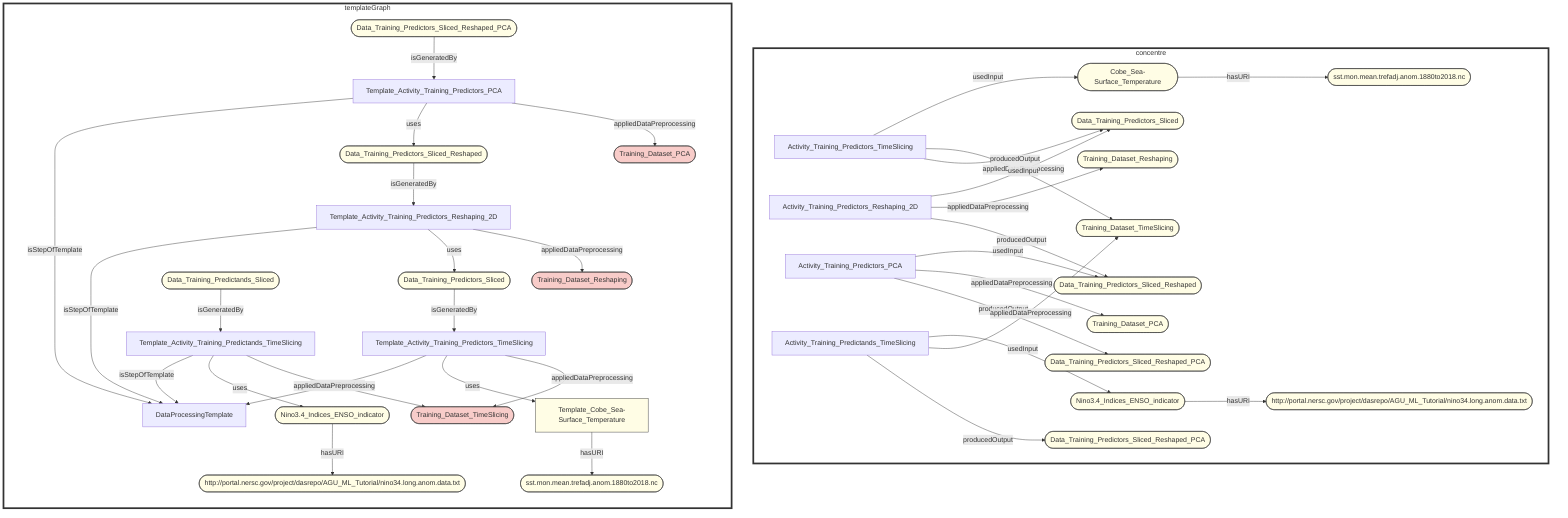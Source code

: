 graph



style templateGraph fill:#ffffff,stroke:#333,stroke-width:4px
style concentre fill:#ffffff,stroke:#333,stroke-width:4px


subgraph concentre


Cobe_Sea-Surface_Temperature([Cobe_Sea-Surface_Temperature])
Data_Training_Predictors_Sliced([Data_Training_Predictors_Sliced])
Training_Dataset_TimeSlicing([Training_Dataset_TimeSlicing])
sst.mon.mean.trefadj.anom.1880to2018.nc([sst.mon.mean.trefadj.anom.1880to2018.nc])
Training_Dataset_Reshaping([Training_Dataset_Reshaping])
Data_Training_Predictors_Sliced_Reshaped([Data_Training_Predictors_Sliced_Reshaped])
Training_Dataset_PCA([Training_Dataset_PCA])
Data_Training_Predictors_Sliced_Reshaped_PCA([Data_Training_Predictors_Sliced_Reshaped_PCA])
Nino_ENSO_Indicator([Nino3.4_Indices_ENSO_indicator])
Data_Training_Predictands_Sliced([Data_Training_Predictors_Sliced_Reshaped_PCA])
Nino_ENSO_IndicatorURL([http://portal.nersc.gov/project/dasrepo/AGU_ML_Tutorial/nino34.long.anom.data.txt])

style Cobe_Sea-Surface_Temperature fill:#FFFDE5,stroke:#333,stroke-width:1px
style Training_Dataset_TimeSlicing fill:#FFFDE5,stroke:#333,stroke-width:1px
style Data_Training_Predictors_Sliced fill:#FFFDE5,stroke:#333,stroke-width:1px
style Training_Dataset_Reshaping fill:#FFFDE5,stroke:#333,stroke-width:1px
style Data_Training_Predictors_Sliced_Reshaped fill:#FFFDE5,stroke:#333,stroke-width:1px
style Training_Dataset_PCA fill:#FFFDE5,stroke:#333,stroke-width:1px
style Data_Training_Predictors_Sliced_Reshaped_PCA fill:#FFFDE5,stroke:#333,stroke-width:1px
style Nino_ENSO_Indicator fill:#FFFDE5,stroke:#333,stroke-width:1px
style Data_Training_Predictands_Sliced fill:#FFFDE5,stroke:#333,stroke-width:1px
style sst.mon.mean.trefadj.anom.1880to2018.nc fill:#FFFDE5,stroke:#333,stroke-width:1px
style Nino_ENSO_IndicatorURL fill:#FFFDE5,stroke:#333,stroke-width:1px


Nino_ENSO_Indicator--> |hasURI| Nino_ENSO_IndicatorURL

Activity_Training_Predictors_TimeSlicing -->|usedInput| Cobe_Sea-Surface_Temperature
Activity_Training_Predictors_TimeSlicing -->|appliedDataPreprocessing| Training_Dataset_TimeSlicing
Activity_Training_Predictors_TimeSlicing -->|producedOutput| Data_Training_Predictors_Sliced
Cobe_Sea-Surface_Temperature -->|hasURI| sst.mon.mean.trefadj.anom.1880to2018.nc
Activity_Training_Predictors_Reshaping_2D -->|usedInput| Data_Training_Predictors_Sliced
Activity_Training_Predictors_Reshaping_2D -->|appliedDataPreprocessing| Training_Dataset_Reshaping
Activity_Training_Predictors_Reshaping_2D -->|producedOutput| Data_Training_Predictors_Sliced_Reshaped
Activity_Training_Predictors_PCA -->|usedInput| Data_Training_Predictors_Sliced_Reshaped
Activity_Training_Predictors_PCA -->|appliedDataPreprocessing| Training_Dataset_PCA
Activity_Training_Predictors_PCA -->|producedOutput| Data_Training_Predictors_Sliced_Reshaped_PCA
Activity_Training_Predictands_TimeSlicing -->|usedInput| Nino_ENSO_Indicator
Activity_Training_Predictands_TimeSlicing -->|appliedDataPreprocessing| Training_Dataset_TimeSlicing
Activity_Training_Predictands_TimeSlicing -->|producedOutput| Data_Training_Predictands_Sliced



end




subgraph templateGraph
direction TB
DataProcessingTemplate[DataProcessingTemplate]


Template_Data_Training_Predictors_Sliced([Data_Training_Predictors_Sliced])
Template_Training_Dataset_TimeSlicing([Training_Dataset_TimeSlicing])
Template_sst.mon.mean.trefadj.anom.1880to2018.nc([sst.mon.mean.trefadj.anom.1880to2018.nc])
Template_Training_Dataset_Reshaping([Training_Dataset_Reshaping])
Template_Data_Training_Predictors_Sliced_Reshaped([Data_Training_Predictors_Sliced_Reshaped])
Template_Training_Dataset_PCA([Training_Dataset_PCA])
Template_Data_Training_Predictors_Sliced_Reshaped_PCA([Data_Training_Predictors_Sliced_Reshaped_PCA])
Template_Nino_ENSO_Indicator([Nino3.4_Indices_ENSO_indicator])
Template_Data_Training_Predictands_Sliced([Data_Training_Predictands_Sliced])
Template_Nino_ENSO_IndicatorURL([http://portal.nersc.gov/project/dasrepo/AGU_ML_Tutorial/nino34.long.anom.data.txt])

style Template_Cobe_Sea-Surface_Temperature fill:#FFFDE5,stroke:#333,stroke-width:1px
style Template_Training_Dataset_TimeSlicing fill:#FFFDE5,stroke:#333,stroke-width:1px
style Template_Data_Training_Predictors_Sliced fill:#FFFDE5,stroke:#333,stroke-width:1px
style Template_Training_Dataset_Reshaping fill:#FFFDE5,stroke:#333,stroke-width:1px
style Template_Data_Training_Predictors_Sliced_Reshaped fill:#FFFDE5,stroke:#333,stroke-width:1px
style Template_Training_Dataset_PCA fill:#FFFDE5,stroke:#333,stroke-width:1px
style Template_Data_Training_Predictors_Sliced_Reshaped_PCA fill:#FFFDE5,stroke:#333,stroke-width:1px
style Template_Nino_ENSO_Indicator fill:#FFFDE5,stroke:#333,stroke-width:1px
style Template_Data_Training_Predictands_Sliced fill:#FFFDE5,stroke:#333,stroke-width:1px
style Template_sst.mon.mean.trefadj.anom.1880to2018.nc fill:#FFFDE5,stroke:#333,stroke-width:1px
style Template_Nino_ENSO_IndicatorURL fill:#FFFDE5,stroke:#333,stroke-width:1px

style Template_Training_Dataset_Reshaping fill:#F8CCC9,stroke:#333,stroke-width:1px
style Template_Training_Dataset_PCA fill:#F8CCC9,stroke:#333,stroke-width:1px
style Template_Training_Dataset_TimeSlicing fill:#F8CCC9,stroke:#333,stroke-width:1px


Template_Nino_ENSO_Indicator--> |hasURI| Template_Nino_ENSO_IndicatorURL
Template_Activity_Training_Predictors_TimeSlicing --> |isStepOfTemplate| DataProcessingTemplate
Template_Activity_Training_Predictors_Reshaping_2D -->|isStepOfTemplate| DataProcessingTemplate
Template_Activity_Training_Predictors_PCA -->|isStepOfTemplate| DataProcessingTemplate
Template_Activity_Training_Predictands_TimeSlicing -->|isStepOfTemplate| DataProcessingTemplate


Template_Activity_Training_Predictors_TimeSlicing -->|uses| Template_Cobe_Sea-Surface_Temperature
Template_Activity_Training_Predictors_TimeSlicing -->|appliedDataPreprocessing| Template_Training_Dataset_TimeSlicing
Template_Data_Training_Predictors_Sliced  -->|isGeneratedBy| Template_Activity_Training_Predictors_TimeSlicing
Template_Cobe_Sea-Surface_Temperature -->|hasURI| Template_sst.mon.mean.trefadj.anom.1880to2018.nc



Template_Activity_Training_Predictors_Reshaping_2D -->|uses| Template_Data_Training_Predictors_Sliced
Template_Activity_Training_Predictors_Reshaping_2D -->|appliedDataPreprocessing| Template_Training_Dataset_Reshaping
Template_Data_Training_Predictors_Sliced_Reshaped -->|isGeneratedBy| Template_Activity_Training_Predictors_Reshaping_2D


Template_Activity_Training_Predictors_PCA -->|uses| Template_Data_Training_Predictors_Sliced_Reshaped
Template_Activity_Training_Predictors_PCA -->|appliedDataPreprocessing| Template_Training_Dataset_PCA
Template_Data_Training_Predictors_Sliced_Reshaped_PCA  -->|isGeneratedBy| Template_Activity_Training_Predictors_PCA


Template_Activity_Training_Predictands_TimeSlicing -->|uses| Template_Nino_ENSO_Indicator
Template_Activity_Training_Predictands_TimeSlicing -->|appliedDataPreprocessing| Template_Training_Dataset_TimeSlicing
Template_Data_Training_Predictands_Sliced  -->|isGeneratedBy| Template_Activity_Training_Predictands_TimeSlicing


end